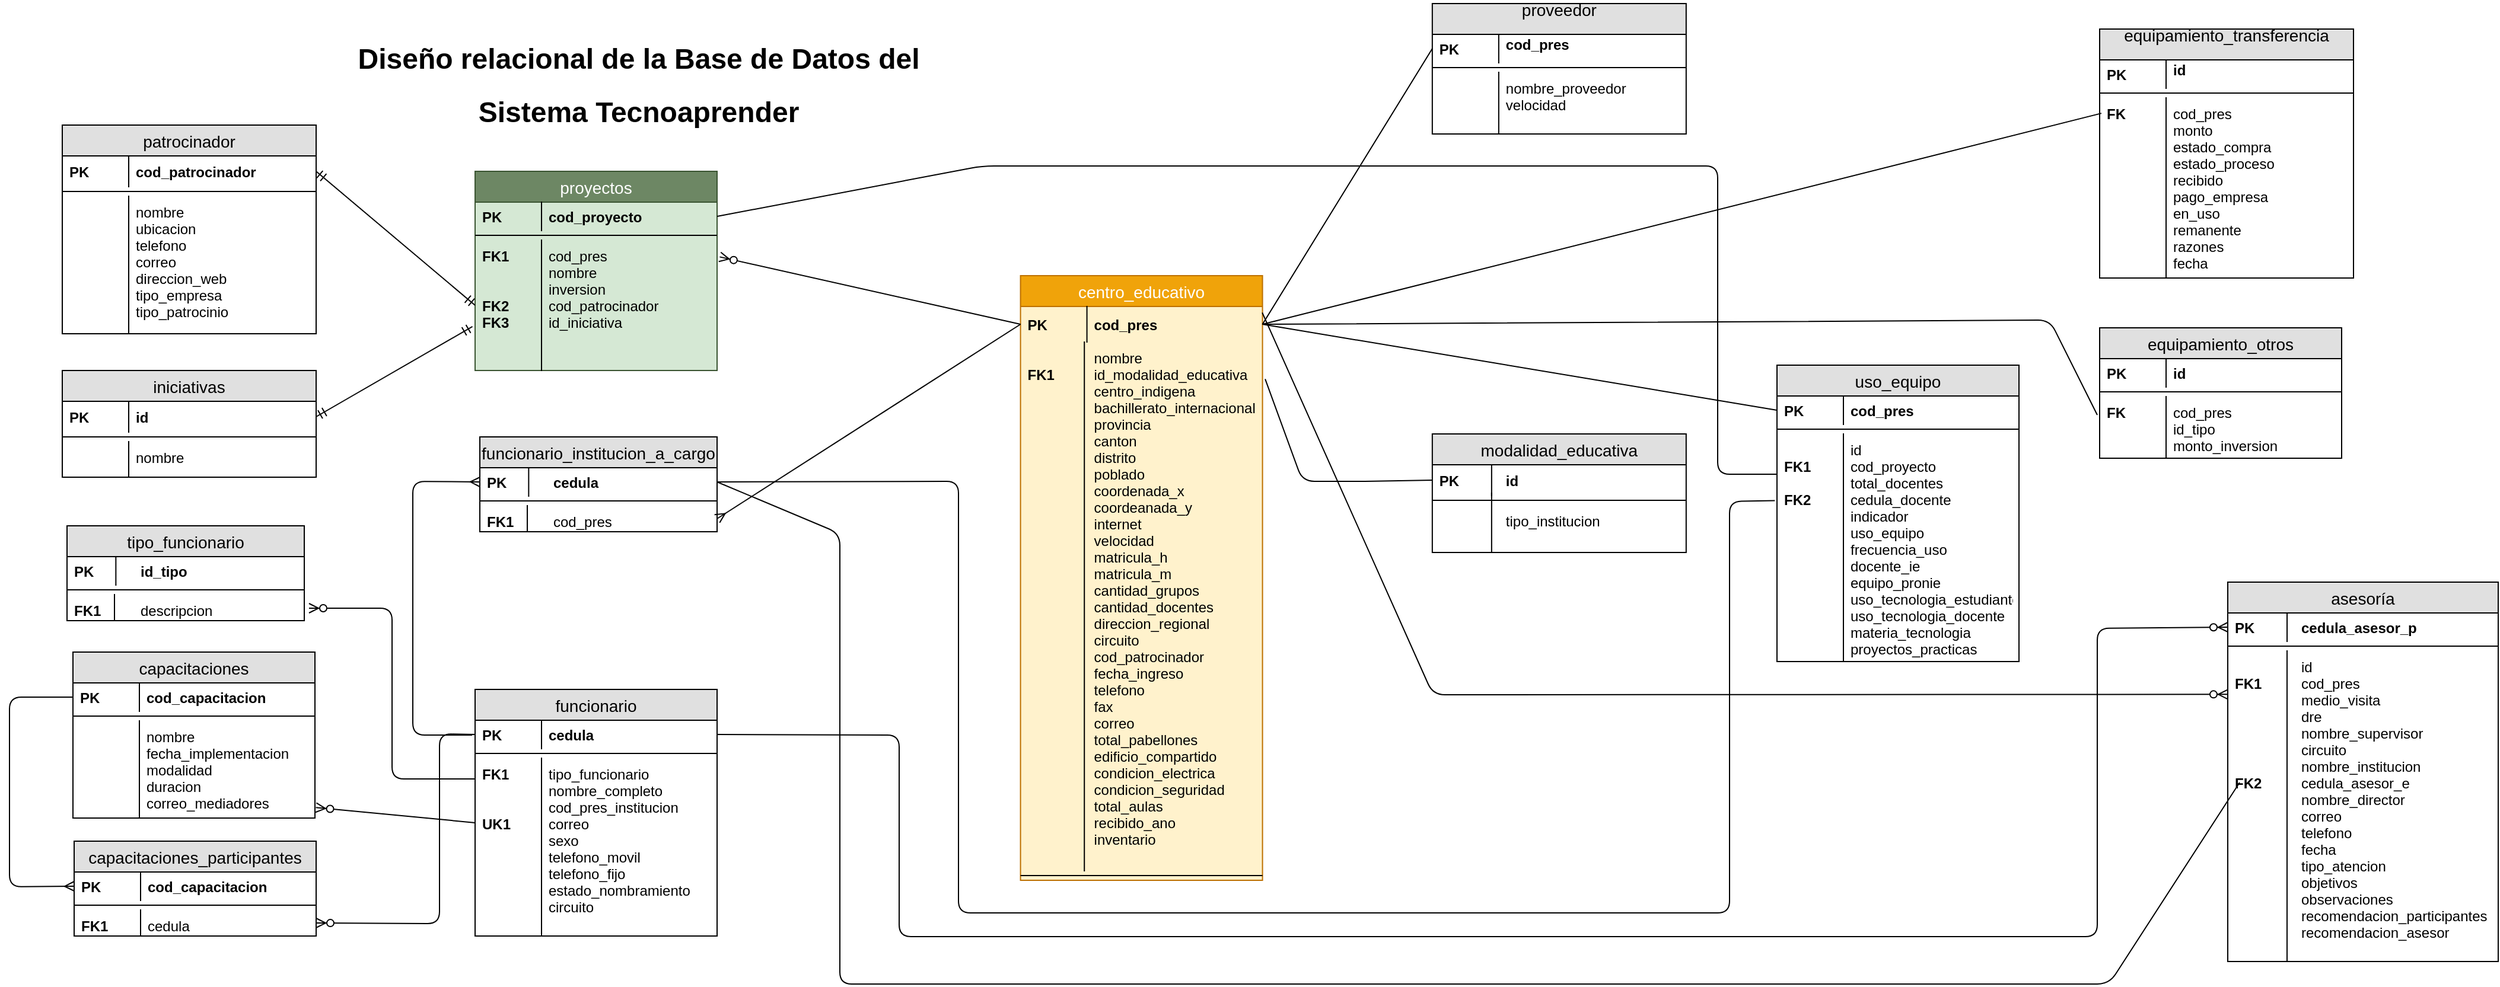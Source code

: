 <mxfile version="10.6.5" type="device"><diagram name="Diagrama relacional" id="nK_gPeMko7XYwDF1H2WZ"><mxGraphModel dx="1907" dy="1383" grid="1" gridSize="10" guides="1" tooltips="1" connect="1" arrows="1" fold="1" page="1" pageScale="1" pageWidth="1100" pageHeight="850" math="0" shadow="0"><root><mxCell id="70CsD1qUBubMNaUsmM5_-0"/><mxCell id="70CsD1qUBubMNaUsmM5_-1" parent="70CsD1qUBubMNaUsmM5_-0"/><mxCell id="70CsD1qUBubMNaUsmM5_-2" value="funcionario" style="swimlane;fontStyle=0;childLayout=stackLayout;horizontal=1;startSize=26;fillColor=#e0e0e0;horizontalStack=0;resizeParent=1;resizeParentMax=0;resizeLast=0;collapsible=1;marginBottom=0;swimlaneFillColor=#ffffff;align=center;fontSize=14;" parent="70CsD1qUBubMNaUsmM5_-1" vertex="1"><mxGeometry x="432.5" y="591.5" width="204" height="208" as="geometry"/></mxCell><mxCell id="70CsD1qUBubMNaUsmM5_-3" value="cedula" style="shape=partialRectangle;top=0;left=0;right=0;bottom=0;align=left;verticalAlign=middle;fillColor=none;spacingLeft=60;spacingRight=4;overflow=hidden;rotatable=0;points=[[0,0.5],[1,0.5]];portConstraint=eastwest;dropTarget=0;fontStyle=1;fontSize=12;" parent="70CsD1qUBubMNaUsmM5_-2" vertex="1"><mxGeometry y="26" width="204" height="24" as="geometry"/></mxCell><mxCell id="70CsD1qUBubMNaUsmM5_-4" value="PK" style="shape=partialRectangle;fontStyle=1;top=0;left=0;bottom=0;fillColor=none;align=left;verticalAlign=middle;spacingLeft=4;spacingRight=4;overflow=hidden;rotatable=0;points=[];portConstraint=eastwest;part=1;fontSize=12;" parent="70CsD1qUBubMNaUsmM5_-3" vertex="1" connectable="0"><mxGeometry width="56" height="24" as="geometry"/></mxCell><mxCell id="LbOy3gLzKjs9uN4mFmzp-3" value="" style="line;strokeWidth=1;fillColor=none;align=left;verticalAlign=middle;spacingTop=-1;spacingLeft=3;spacingRight=3;rotatable=0;labelPosition=right;points=[];portConstraint=eastwest;fontSize=12;" parent="70CsD1qUBubMNaUsmM5_-2" vertex="1"><mxGeometry y="50" width="204" height="8" as="geometry"/></mxCell><mxCell id="70CsD1qUBubMNaUsmM5_-5" value="tipo_funcionario&#10;nombre_completo&#10;cod_pres_institucion&#10;correo&#10;sexo&#10;telefono_movil&#10;telefono_fijo&#10;estado_nombramiento&#10;circuito&#10;" style="shape=partialRectangle;top=0;left=0;right=0;bottom=0;align=left;verticalAlign=top;fillColor=none;spacingLeft=60;spacingRight=4;overflow=hidden;rotatable=0;points=[[0,0.5],[1,0.5]];portConstraint=eastwest;dropTarget=0;fontSize=12;" parent="70CsD1qUBubMNaUsmM5_-2" vertex="1"><mxGeometry y="58" width="204" height="150" as="geometry"/></mxCell><mxCell id="70CsD1qUBubMNaUsmM5_-6" value="FK1&#10;&#10;&#10;UK1" style="shape=partialRectangle;top=0;left=0;bottom=0;fillColor=none;align=left;verticalAlign=top;spacingLeft=4;spacingRight=4;overflow=hidden;rotatable=0;points=[];portConstraint=eastwest;part=1;fontSize=12;fontStyle=1" parent="70CsD1qUBubMNaUsmM5_-5" vertex="1" connectable="0"><mxGeometry width="56" height="150" as="geometry"/></mxCell><mxCell id="70CsD1qUBubMNaUsmM5_-7" value="centro_educativo" style="swimlane;fontStyle=0;childLayout=stackLayout;horizontal=1;startSize=26;fillColor=#f0a30a;horizontalStack=0;resizeParent=1;resizeParentMax=0;resizeLast=0;collapsible=1;marginBottom=0;swimlaneFillColor=#FFF2CC;align=center;fontSize=14;strokeColor=#BD7000;fontColor=#ffffff;" parent="70CsD1qUBubMNaUsmM5_-1" vertex="1"><mxGeometry x="892.286" y="242.5" width="204" height="510" as="geometry"/></mxCell><mxCell id="70CsD1qUBubMNaUsmM5_-8" value="cod_pres" style="shape=partialRectangle;top=0;left=0;right=0;bottom=0;align=left;verticalAlign=middle;fillColor=none;spacingLeft=60;spacingRight=4;overflow=hidden;rotatable=0;points=[[0,0.5],[1,0.5]];portConstraint=eastwest;dropTarget=0;fontStyle=1;fontSize=12;" parent="70CsD1qUBubMNaUsmM5_-7" vertex="1"><mxGeometry y="26" width="204" height="30" as="geometry"/></mxCell><mxCell id="70CsD1qUBubMNaUsmM5_-9" value="PK" style="shape=partialRectangle;fontStyle=1;top=0;left=0;bottom=0;fillColor=none;align=left;verticalAlign=middle;spacingLeft=4;spacingRight=4;overflow=hidden;rotatable=0;points=[];portConstraint=eastwest;part=1;fontSize=12;" parent="70CsD1qUBubMNaUsmM5_-8" vertex="1" connectable="0"><mxGeometry width="56" height="30" as="geometry"/></mxCell><mxCell id="70CsD1qUBubMNaUsmM5_-10" value="nombre&#10;id_modalidad_educativa&#10;centro_indigena&#10;bachillerato_internacional&#10;provincia&#10;canton&#10;distrito&#10;poblado&#10;coordenada_x&#10;coordeanada_y&#10;internet&#10;velocidad&#10;matricula_h&#10;matricula_m&#10;cantidad_grupos&#10;cantidad_docentes&#10;direccion_regional&#10;circuito&#10;cod_patrocinador&#10;fecha_ingreso&#10;telefono&#10;fax&#10;correo&#10;total_pabellones&#10;edificio_compartido&#10;condicion_electrica&#10;condicion_seguridad&#10;total_aulas&#10;recibido_ano&#10;inventario" style="shape=partialRectangle;top=0;left=0;right=0;bottom=0;align=left;verticalAlign=top;fillColor=none;spacingLeft=60;spacingRight=4;overflow=hidden;rotatable=0;points=[[0,0.5],[1,0.5]];portConstraint=eastwest;dropTarget=0;fontSize=12;" parent="70CsD1qUBubMNaUsmM5_-7" vertex="1"><mxGeometry y="56" width="204" height="446" as="geometry"/></mxCell><mxCell id="70CsD1qUBubMNaUsmM5_-11" value="&#10;FK1&#10;" style="shape=partialRectangle;top=0;left=0;bottom=0;fillColor=none;align=left;verticalAlign=top;spacingLeft=4;spacingRight=4;overflow=hidden;rotatable=0;points=[];portConstraint=eastwest;part=1;fontSize=12;fontStyle=1" parent="70CsD1qUBubMNaUsmM5_-10" vertex="1" connectable="0"><mxGeometry width="53.825" height="446.0" as="geometry"/></mxCell><mxCell id="jRcBji1wo9NUfJZyXixR-5" value="" style="line;strokeWidth=1;fillColor=none;align=left;verticalAlign=middle;spacingTop=-1;spacingLeft=3;spacingRight=3;rotatable=0;labelPosition=right;points=[];portConstraint=eastwest;fontSize=12;" parent="70CsD1qUBubMNaUsmM5_-7" vertex="1"><mxGeometry y="502" width="204" height="8" as="geometry"/></mxCell><mxCell id="70CsD1qUBubMNaUsmM5_-35" value="&lt;h1&gt;Diseño relacional de la Base de Datos del&lt;/h1&gt;&lt;h1&gt;Sistema Tecnoaprender&lt;/h1&gt;" style="text;html=1;resizable=0;points=[];autosize=1;align=center;verticalAlign=top;spacingTop=-4;" parent="70CsD1qUBubMNaUsmM5_-1" vertex="1"><mxGeometry x="324.5" y="27" width="490" height="80" as="geometry"/></mxCell><mxCell id="70CsD1qUBubMNaUsmM5_-57" value="proyectos" style="swimlane;fontStyle=0;childLayout=stackLayout;horizontal=1;startSize=26;fillColor=#6d8764;horizontalStack=0;resizeParent=1;resizeParentMax=0;resizeLast=0;collapsible=1;marginBottom=0;swimlaneFillColor=#D5E8D4;align=center;fontSize=14;strokeColor=#3A5431;fontColor=#ffffff;" parent="70CsD1qUBubMNaUsmM5_-1" vertex="1"><mxGeometry x="432.5" y="154.5" width="204" height="168" as="geometry"/></mxCell><mxCell id="70CsD1qUBubMNaUsmM5_-58" value="cod_proyecto" style="shape=partialRectangle;top=0;left=0;right=0;bottom=0;align=left;verticalAlign=middle;fillColor=none;spacingLeft=60;spacingRight=4;overflow=hidden;rotatable=0;points=[[0,0.5],[1,0.5]];portConstraint=eastwest;dropTarget=0;fontStyle=1;fontSize=12;" parent="70CsD1qUBubMNaUsmM5_-57" vertex="1"><mxGeometry y="26" width="204" height="24" as="geometry"/></mxCell><mxCell id="70CsD1qUBubMNaUsmM5_-59" value="PK" style="shape=partialRectangle;fontStyle=1;top=0;left=0;bottom=0;fillColor=none;align=left;verticalAlign=middle;spacingLeft=4;spacingRight=4;overflow=hidden;rotatable=0;points=[];portConstraint=eastwest;part=1;fontSize=12;" parent="70CsD1qUBubMNaUsmM5_-58" vertex="1" connectable="0"><mxGeometry width="56" height="24" as="geometry"/></mxCell><mxCell id="jRcBji1wo9NUfJZyXixR-2" value="" style="line;strokeWidth=1;fillColor=none;align=left;verticalAlign=middle;spacingTop=-1;spacingLeft=3;spacingRight=3;rotatable=0;labelPosition=right;points=[];portConstraint=eastwest;fontSize=12;" parent="70CsD1qUBubMNaUsmM5_-57" vertex="1"><mxGeometry y="50" width="204" height="8" as="geometry"/></mxCell><mxCell id="70CsD1qUBubMNaUsmM5_-60" value="cod_pres&#10;nombre&#10;inversion&#10;cod_patrocinador&#10;id_iniciativa&#10;" style="shape=partialRectangle;top=0;left=0;right=0;bottom=0;align=left;verticalAlign=top;fillColor=none;spacingLeft=60;spacingRight=4;overflow=hidden;rotatable=0;points=[[0,0.5],[1,0.5]];portConstraint=eastwest;dropTarget=0;fontSize=12;" parent="70CsD1qUBubMNaUsmM5_-57" vertex="1"><mxGeometry y="58" width="204" height="110" as="geometry"/></mxCell><mxCell id="70CsD1qUBubMNaUsmM5_-61" value="FK1&#10;&#10;&#10;FK2&#10;FK3&#10;" style="shape=partialRectangle;top=0;left=0;bottom=0;fillColor=none;align=left;verticalAlign=top;spacingLeft=4;spacingRight=4;overflow=hidden;rotatable=0;points=[];portConstraint=eastwest;part=1;fontSize=12;fontStyle=1" parent="70CsD1qUBubMNaUsmM5_-60" vertex="1" connectable="0"><mxGeometry width="56" height="110" as="geometry"/></mxCell><mxCell id="jRcBji1wo9NUfJZyXixR-9" value="" style="endArrow=none;html=1;fontColor=#000000;entryX=0;entryY=0.5;entryDx=0;entryDy=0;exitX=1.011;exitY=0.129;exitDx=0;exitDy=0;exitPerimeter=0;startArrow=ERzeroToMany;startFill=1;" parent="70CsD1qUBubMNaUsmM5_-1" source="70CsD1qUBubMNaUsmM5_-60" target="70CsD1qUBubMNaUsmM5_-8" edge="1"><mxGeometry width="50" height="50" relative="1" as="geometry"><mxPoint x="88.5" y="891.5" as="sourcePoint"/><mxPoint x="138.5" y="841.5" as="targetPoint"/><Array as="points"/></mxGeometry></mxCell><mxCell id="LbOy3gLzKjs9uN4mFmzp-4" value="patrocinador" style="swimlane;fontStyle=0;childLayout=stackLayout;horizontal=1;startSize=26;fillColor=#e0e0e0;horizontalStack=0;resizeParent=1;resizeParentMax=0;resizeLast=0;collapsible=1;marginBottom=0;swimlaneFillColor=#ffffff;align=center;fontSize=14;" parent="70CsD1qUBubMNaUsmM5_-1" vertex="1"><mxGeometry x="84.5" y="115.5" width="214" height="176" as="geometry"/></mxCell><mxCell id="LbOy3gLzKjs9uN4mFmzp-5" value="cod_patrocinador" style="shape=partialRectangle;top=0;left=0;right=0;bottom=0;align=left;verticalAlign=middle;fillColor=none;spacingLeft=60;spacingRight=4;overflow=hidden;rotatable=0;points=[[0,0.5],[1,0.5]];portConstraint=eastwest;dropTarget=0;fontStyle=1;fontSize=12;" parent="LbOy3gLzKjs9uN4mFmzp-4" vertex="1"><mxGeometry y="26" width="214" height="26" as="geometry"/></mxCell><mxCell id="LbOy3gLzKjs9uN4mFmzp-6" value="PK" style="shape=partialRectangle;fontStyle=1;top=0;left=0;bottom=0;fillColor=none;align=left;verticalAlign=middle;spacingLeft=4;spacingRight=4;overflow=hidden;rotatable=0;points=[];portConstraint=eastwest;part=1;fontSize=12;" parent="LbOy3gLzKjs9uN4mFmzp-5" vertex="1" connectable="0"><mxGeometry width="56" height="26" as="geometry"/></mxCell><mxCell id="LbOy3gLzKjs9uN4mFmzp-9" value="" style="line;strokeWidth=1;fillColor=none;align=left;verticalAlign=middle;spacingTop=-1;spacingLeft=3;spacingRight=3;rotatable=0;labelPosition=right;points=[];portConstraint=eastwest;fontSize=12;" parent="LbOy3gLzKjs9uN4mFmzp-4" vertex="1"><mxGeometry y="52" width="214" height="8" as="geometry"/></mxCell><mxCell id="LbOy3gLzKjs9uN4mFmzp-7" value="nombre&#10;ubicacion&#10;telefono&#10;correo&#10;direccion_web&#10;tipo_empresa&#10;tipo_patrocinio" style="shape=partialRectangle;top=0;left=0;right=0;bottom=0;align=left;verticalAlign=top;fillColor=none;spacingLeft=60;spacingRight=4;overflow=hidden;rotatable=0;points=[[0,0.5],[1,0.5]];portConstraint=eastwest;dropTarget=0;fontSize=12;" parent="LbOy3gLzKjs9uN4mFmzp-4" vertex="1"><mxGeometry y="60" width="214" height="116" as="geometry"/></mxCell><mxCell id="LbOy3gLzKjs9uN4mFmzp-8" value="" style="shape=partialRectangle;top=0;left=0;bottom=0;fillColor=none;align=left;verticalAlign=top;spacingLeft=4;spacingRight=4;overflow=hidden;rotatable=0;points=[];portConstraint=eastwest;part=1;fontSize=12;" parent="LbOy3gLzKjs9uN4mFmzp-7" vertex="1" connectable="0"><mxGeometry width="56" height="116" as="geometry"/></mxCell><mxCell id="LbOy3gLzKjs9uN4mFmzp-11" value="" style="endArrow=ERmandOne;html=1;fontColor=#000000;entryX=1;entryY=0.5;entryDx=0;entryDy=0;startArrow=ERmandOne;startFill=0;endFill=0;exitX=0;exitY=0.5;exitDx=0;exitDy=0;" parent="70CsD1qUBubMNaUsmM5_-1" source="70CsD1qUBubMNaUsmM5_-60" target="LbOy3gLzKjs9uN4mFmzp-5" edge="1"><mxGeometry width="50" height="50" relative="1" as="geometry"><mxPoint x="452.5" y="437" as="sourcePoint"/><mxPoint x="138.5" y="1031.5" as="targetPoint"/><Array as="points"/></mxGeometry></mxCell><mxCell id="LbOy3gLzKjs9uN4mFmzp-12" value="iniciativas" style="swimlane;fontStyle=0;childLayout=stackLayout;horizontal=1;startSize=26;fillColor=#e0e0e0;horizontalStack=0;resizeParent=1;resizeParentMax=0;resizeLast=0;collapsible=1;marginBottom=0;swimlaneFillColor=#ffffff;align=center;fontSize=14;" parent="70CsD1qUBubMNaUsmM5_-1" vertex="1"><mxGeometry x="84.5" y="322.5" width="214" height="90" as="geometry"/></mxCell><mxCell id="LbOy3gLzKjs9uN4mFmzp-13" value="id" style="shape=partialRectangle;top=0;left=0;right=0;bottom=0;align=left;verticalAlign=middle;fillColor=none;spacingLeft=60;spacingRight=4;overflow=hidden;rotatable=0;points=[[0,0.5],[1,0.5]];portConstraint=eastwest;dropTarget=0;fontStyle=1;fontSize=12;" parent="LbOy3gLzKjs9uN4mFmzp-12" vertex="1"><mxGeometry y="26" width="214" height="26" as="geometry"/></mxCell><mxCell id="LbOy3gLzKjs9uN4mFmzp-14" value="PK" style="shape=partialRectangle;fontStyle=1;top=0;left=0;bottom=0;fillColor=none;align=left;verticalAlign=middle;spacingLeft=4;spacingRight=4;overflow=hidden;rotatable=0;points=[];portConstraint=eastwest;part=1;fontSize=12;" parent="LbOy3gLzKjs9uN4mFmzp-13" vertex="1" connectable="0"><mxGeometry width="56" height="26" as="geometry"/></mxCell><mxCell id="LbOy3gLzKjs9uN4mFmzp-15" value="" style="line;strokeWidth=1;fillColor=none;align=left;verticalAlign=middle;spacingTop=-1;spacingLeft=3;spacingRight=3;rotatable=0;labelPosition=right;points=[];portConstraint=eastwest;fontSize=12;" parent="LbOy3gLzKjs9uN4mFmzp-12" vertex="1"><mxGeometry y="52" width="214" height="8" as="geometry"/></mxCell><mxCell id="LbOy3gLzKjs9uN4mFmzp-16" value="nombre" style="shape=partialRectangle;top=0;left=0;right=0;bottom=0;align=left;verticalAlign=top;fillColor=none;spacingLeft=60;spacingRight=4;overflow=hidden;rotatable=0;points=[[0,0.5],[1,0.5]];portConstraint=eastwest;dropTarget=0;fontSize=12;" parent="LbOy3gLzKjs9uN4mFmzp-12" vertex="1"><mxGeometry y="60" width="214" height="30" as="geometry"/></mxCell><mxCell id="LbOy3gLzKjs9uN4mFmzp-17" value="" style="shape=partialRectangle;top=0;left=0;bottom=0;fillColor=none;align=left;verticalAlign=top;spacingLeft=4;spacingRight=4;overflow=hidden;rotatable=0;points=[];portConstraint=eastwest;part=1;fontSize=12;" parent="LbOy3gLzKjs9uN4mFmzp-16" vertex="1" connectable="0"><mxGeometry width="56" height="30.0" as="geometry"/></mxCell><mxCell id="LbOy3gLzKjs9uN4mFmzp-18" value="" style="endArrow=ERmandOne;html=1;fontColor=#000000;entryX=-0.011;entryY=0.663;entryDx=0;entryDy=0;exitX=1;exitY=0.5;exitDx=0;exitDy=0;startArrow=ERmandOne;startFill=0;endFill=0;entryPerimeter=0;" parent="70CsD1qUBubMNaUsmM5_-1" source="LbOy3gLzKjs9uN4mFmzp-13" target="70CsD1qUBubMNaUsmM5_-60" edge="1"><mxGeometry width="50" height="50" relative="1" as="geometry"><mxPoint x="298.643" y="94.357" as="sourcePoint"/><mxPoint x="308.643" y="281.5" as="targetPoint"/><Array as="points"/></mxGeometry></mxCell><mxCell id="LbOy3gLzKjs9uN4mFmzp-33" value="capacitaciones" style="swimlane;fontStyle=0;childLayout=stackLayout;horizontal=1;startSize=26;fillColor=#e0e0e0;horizontalStack=0;resizeParent=1;resizeParentMax=0;resizeLast=0;collapsible=1;marginBottom=0;swimlaneFillColor=#ffffff;align=center;fontSize=14;" parent="70CsD1qUBubMNaUsmM5_-1" vertex="1"><mxGeometry x="93.5" y="560" width="204" height="140" as="geometry"/></mxCell><mxCell id="LbOy3gLzKjs9uN4mFmzp-34" value="cod_capacitacion" style="shape=partialRectangle;top=0;left=0;right=0;bottom=0;align=left;verticalAlign=middle;fillColor=none;spacingLeft=60;spacingRight=4;overflow=hidden;rotatable=0;points=[[0,0.5],[1,0.5]];portConstraint=eastwest;dropTarget=0;fontStyle=1;fontSize=12;" parent="LbOy3gLzKjs9uN4mFmzp-33" vertex="1"><mxGeometry y="26" width="204" height="24" as="geometry"/></mxCell><mxCell id="LbOy3gLzKjs9uN4mFmzp-35" value="PK" style="shape=partialRectangle;fontStyle=1;top=0;left=0;bottom=0;fillColor=none;align=left;verticalAlign=middle;spacingLeft=4;spacingRight=4;overflow=hidden;rotatable=0;points=[];portConstraint=eastwest;part=1;fontSize=12;" parent="LbOy3gLzKjs9uN4mFmzp-34" vertex="1" connectable="0"><mxGeometry width="56" height="24" as="geometry"/></mxCell><mxCell id="LbOy3gLzKjs9uN4mFmzp-36" value="" style="line;strokeWidth=1;fillColor=none;align=left;verticalAlign=middle;spacingTop=-1;spacingLeft=3;spacingRight=3;rotatable=0;labelPosition=right;points=[];portConstraint=eastwest;fontSize=12;" parent="LbOy3gLzKjs9uN4mFmzp-33" vertex="1"><mxGeometry y="50" width="204" height="8" as="geometry"/></mxCell><mxCell id="LbOy3gLzKjs9uN4mFmzp-37" value="nombre&#10;fecha_implementacion&#10;modalidad&#10;duracion&#10;correo_mediadores" style="shape=partialRectangle;top=0;left=0;right=0;bottom=0;align=left;verticalAlign=top;fillColor=none;spacingLeft=60;spacingRight=4;overflow=hidden;rotatable=0;points=[[0,0.5],[1,0.5]];portConstraint=eastwest;dropTarget=0;fontSize=12;" parent="LbOy3gLzKjs9uN4mFmzp-33" vertex="1"><mxGeometry y="58" width="204" height="82" as="geometry"/></mxCell><mxCell id="LbOy3gLzKjs9uN4mFmzp-38" value="" style="shape=partialRectangle;top=0;left=0;bottom=0;fillColor=none;align=left;verticalAlign=top;spacingLeft=4;spacingRight=4;overflow=hidden;rotatable=0;points=[];portConstraint=eastwest;part=1;fontSize=12;fontStyle=1" parent="LbOy3gLzKjs9uN4mFmzp-37" vertex="1" connectable="0"><mxGeometry width="56" height="82" as="geometry"/></mxCell><mxCell id="KheHOwz11Q2umZHi5CLH-0" value="capacitaciones_participantes" style="swimlane;fontStyle=0;childLayout=stackLayout;horizontal=1;startSize=26;fillColor=#e0e0e0;horizontalStack=0;resizeParent=1;resizeParentMax=0;resizeLast=0;collapsible=1;marginBottom=0;swimlaneFillColor=#ffffff;align=center;fontSize=14;" parent="70CsD1qUBubMNaUsmM5_-1" vertex="1"><mxGeometry x="94.5" y="719.5" width="204" height="80" as="geometry"/></mxCell><mxCell id="KheHOwz11Q2umZHi5CLH-1" value="cod_capacitacion" style="shape=partialRectangle;top=0;left=0;right=0;bottom=0;align=left;verticalAlign=middle;fillColor=none;spacingLeft=60;spacingRight=4;overflow=hidden;rotatable=0;points=[[0,0.5],[1,0.5]];portConstraint=eastwest;dropTarget=0;fontStyle=1;fontSize=12;" parent="KheHOwz11Q2umZHi5CLH-0" vertex="1"><mxGeometry y="26" width="204" height="24" as="geometry"/></mxCell><mxCell id="KheHOwz11Q2umZHi5CLH-2" value="PK" style="shape=partialRectangle;fontStyle=1;top=0;left=0;bottom=0;fillColor=none;align=left;verticalAlign=middle;spacingLeft=4;spacingRight=4;overflow=hidden;rotatable=0;points=[];portConstraint=eastwest;part=1;fontSize=12;" parent="KheHOwz11Q2umZHi5CLH-1" vertex="1" connectable="0"><mxGeometry width="56" height="24" as="geometry"/></mxCell><mxCell id="KheHOwz11Q2umZHi5CLH-3" value="" style="line;strokeWidth=1;fillColor=none;align=left;verticalAlign=middle;spacingTop=-1;spacingLeft=3;spacingRight=3;rotatable=0;labelPosition=right;points=[];portConstraint=eastwest;fontSize=12;" parent="KheHOwz11Q2umZHi5CLH-0" vertex="1"><mxGeometry y="50" width="204" height="8" as="geometry"/></mxCell><mxCell id="KheHOwz11Q2umZHi5CLH-4" value="cedula" style="shape=partialRectangle;top=0;left=0;right=0;bottom=0;align=left;verticalAlign=top;fillColor=none;spacingLeft=60;spacingRight=4;overflow=hidden;rotatable=0;points=[[0,0.5],[1,0.5]];portConstraint=eastwest;dropTarget=0;fontSize=12;" parent="KheHOwz11Q2umZHi5CLH-0" vertex="1"><mxGeometry y="58" width="204" height="22" as="geometry"/></mxCell><mxCell id="KheHOwz11Q2umZHi5CLH-5" value="FK1" style="shape=partialRectangle;top=0;left=0;bottom=0;fillColor=none;align=left;verticalAlign=top;spacingLeft=4;spacingRight=4;overflow=hidden;rotatable=0;points=[];portConstraint=eastwest;part=1;fontSize=12;fontStyle=1" parent="KheHOwz11Q2umZHi5CLH-4" vertex="1" connectable="0"><mxGeometry width="56" height="22" as="geometry"/></mxCell><mxCell id="KheHOwz11Q2umZHi5CLH-6" value="" style="endArrow=ERmany;html=1;entryX=0;entryY=0.5;entryDx=0;entryDy=0;endFill=0;startArrow=none;startFill=0;exitX=0;exitY=0.5;exitDx=0;exitDy=0;" parent="70CsD1qUBubMNaUsmM5_-1" source="LbOy3gLzKjs9uN4mFmzp-34" target="KheHOwz11Q2umZHi5CLH-1" edge="1"><mxGeometry width="50" height="50" relative="1" as="geometry"><mxPoint x="72.5" y="587" as="sourcePoint"/><mxPoint x="132.5" y="967" as="targetPoint"/><Array as="points"><mxPoint x="40" y="598"/><mxPoint x="40" y="758"/></Array></mxGeometry></mxCell><mxCell id="KheHOwz11Q2umZHi5CLH-14" value="" style="endArrow=none;html=1;entryX=0;entryY=0.5;entryDx=0;entryDy=0;exitX=1;exitY=0.5;exitDx=0;exitDy=0;endFill=0;startArrow=ERzeroToMany;startFill=1;" parent="70CsD1qUBubMNaUsmM5_-1" source="KheHOwz11Q2umZHi5CLH-4" target="70CsD1qUBubMNaUsmM5_-3" edge="1"><mxGeometry width="50" height="50" relative="1" as="geometry"><mxPoint x="52.5" y="1067" as="sourcePoint"/><mxPoint x="102.5" y="1017" as="targetPoint"/><Array as="points"><mxPoint x="402.5" y="789"/><mxPoint x="402.5" y="629"/></Array></mxGeometry></mxCell><mxCell id="KheHOwz11Q2umZHi5CLH-26" value="" style="endArrow=ERzeroToMany;html=1;entryX=1.004;entryY=0.892;entryDx=0;entryDy=0;entryPerimeter=0;exitX=0.001;exitY=0.363;exitDx=0;exitDy=0;exitPerimeter=0;endFill=1;" parent="70CsD1qUBubMNaUsmM5_-1" source="70CsD1qUBubMNaUsmM5_-5" target="LbOy3gLzKjs9uN4mFmzp-37" edge="1"><mxGeometry width="50" height="50" relative="1" as="geometry"><mxPoint x="-7.5" y="867" as="sourcePoint"/><mxPoint x="42.5" y="817" as="targetPoint"/></mxGeometry></mxCell><mxCell id="2m4CyWdhGGiBbOlGdRJ--6" value="" style="endArrow=none;html=1;exitX=0;exitY=0.5;exitDx=0;exitDy=0;endFill=0;startArrow=ERmany;startFill=0;" parent="70CsD1qUBubMNaUsmM5_-1" source="2m4CyWdhGGiBbOlGdRJ--1" edge="1"><mxGeometry width="50" height="50" relative="1" as="geometry"><mxPoint x="720.912" y="272.412" as="sourcePoint"/><mxPoint x="430" y="630" as="targetPoint"/><Array as="points"><mxPoint x="380" y="416"/><mxPoint x="380" y="630"/></Array></mxGeometry></mxCell><mxCell id="2m4CyWdhGGiBbOlGdRJ--0" value="funcionario_institucion_a_cargo" style="swimlane;fontStyle=0;childLayout=stackLayout;horizontal=1;startSize=26;fillColor=#e0e0e0;horizontalStack=0;resizeParent=1;resizeParentMax=0;resizeLast=0;collapsible=1;marginBottom=0;swimlaneFillColor=#ffffff;align=center;fontSize=14;" parent="70CsD1qUBubMNaUsmM5_-1" vertex="1"><mxGeometry x="436.5" y="378.5" width="200" height="80" as="geometry"/></mxCell><mxCell id="2m4CyWdhGGiBbOlGdRJ--1" value="cedula" style="shape=partialRectangle;top=0;left=0;right=0;bottom=0;align=left;verticalAlign=middle;fillColor=none;spacingLeft=60;spacingRight=4;overflow=hidden;rotatable=0;points=[[0,0.5],[1,0.5]];portConstraint=eastwest;dropTarget=0;fontStyle=1;fontSize=12;" parent="2m4CyWdhGGiBbOlGdRJ--0" vertex="1"><mxGeometry y="26" width="200" height="24" as="geometry"/></mxCell><mxCell id="2m4CyWdhGGiBbOlGdRJ--2" value="PK" style="shape=partialRectangle;fontStyle=1;top=0;left=0;bottom=0;fillColor=none;align=left;verticalAlign=middle;spacingLeft=4;spacingRight=4;overflow=hidden;rotatable=0;points=[];portConstraint=eastwest;part=1;fontSize=12;" parent="2m4CyWdhGGiBbOlGdRJ--1" vertex="1" connectable="0"><mxGeometry width="41.176" height="24" as="geometry"/></mxCell><mxCell id="2m4CyWdhGGiBbOlGdRJ--3" value="" style="line;strokeWidth=1;fillColor=none;align=left;verticalAlign=middle;spacingTop=-1;spacingLeft=3;spacingRight=3;rotatable=0;labelPosition=right;points=[];portConstraint=eastwest;fontSize=12;" parent="2m4CyWdhGGiBbOlGdRJ--0" vertex="1"><mxGeometry y="50" width="200" height="8" as="geometry"/></mxCell><mxCell id="2m4CyWdhGGiBbOlGdRJ--4" value="cod_pres&#10;" style="shape=partialRectangle;top=0;left=0;right=0;bottom=0;align=left;verticalAlign=top;fillColor=none;spacingLeft=60;spacingRight=4;overflow=hidden;rotatable=0;points=[[0,0.5],[1,0.5]];portConstraint=eastwest;dropTarget=0;fontSize=12;" parent="2m4CyWdhGGiBbOlGdRJ--0" vertex="1"><mxGeometry y="58" width="200" height="22" as="geometry"/></mxCell><mxCell id="2m4CyWdhGGiBbOlGdRJ--5" value="FK1" style="shape=partialRectangle;top=0;left=0;bottom=0;fillColor=none;align=left;verticalAlign=top;spacingLeft=4;spacingRight=4;overflow=hidden;rotatable=0;points=[];portConstraint=eastwest;part=1;fontSize=12;fontStyle=1" parent="2m4CyWdhGGiBbOlGdRJ--4" vertex="1" connectable="0"><mxGeometry width="40" height="22" as="geometry"/></mxCell><mxCell id="2m4CyWdhGGiBbOlGdRJ--8" value="" style="endArrow=none;html=1;exitX=1;exitY=0.5;exitDx=0;exitDy=0;entryX=0;entryY=0.5;entryDx=0;entryDy=0;startArrow=ERmany;startFill=0;" parent="70CsD1qUBubMNaUsmM5_-1" source="2m4CyWdhGGiBbOlGdRJ--4" target="70CsD1qUBubMNaUsmM5_-8" edge="1"><mxGeometry width="50" height="50" relative="1" as="geometry"><mxPoint x="22.5" y="867" as="sourcePoint"/><mxPoint x="872.5" y="297" as="targetPoint"/><Array as="points"/></mxGeometry></mxCell><mxCell id="FhAlbXYEajgLbdDT8Ggg-0" value="asesoría" style="swimlane;fontStyle=0;childLayout=stackLayout;horizontal=1;startSize=26;fillColor=#e0e0e0;horizontalStack=0;resizeParent=1;resizeParentMax=0;resizeLast=0;collapsible=1;marginBottom=0;swimlaneFillColor=#ffffff;align=center;fontSize=14;" parent="70CsD1qUBubMNaUsmM5_-1" vertex="1"><mxGeometry x="1910" y="501" width="228" height="320" as="geometry"/></mxCell><mxCell id="FhAlbXYEajgLbdDT8Ggg-1" value="cedula_asesor_p" style="shape=partialRectangle;top=0;left=0;right=0;bottom=0;align=left;verticalAlign=middle;fillColor=none;spacingLeft=60;spacingRight=4;overflow=hidden;rotatable=0;points=[[0,0.5],[1,0.5]];portConstraint=eastwest;dropTarget=0;fontStyle=1;fontSize=12;" parent="FhAlbXYEajgLbdDT8Ggg-0" vertex="1"><mxGeometry y="26" width="228" height="24" as="geometry"/></mxCell><mxCell id="FhAlbXYEajgLbdDT8Ggg-2" value="PK" style="shape=partialRectangle;fontStyle=1;top=0;left=0;bottom=0;fillColor=none;align=left;verticalAlign=middle;spacingLeft=4;spacingRight=4;overflow=hidden;rotatable=0;points=[];portConstraint=eastwest;part=1;fontSize=12;" parent="FhAlbXYEajgLbdDT8Ggg-1" vertex="1" connectable="0"><mxGeometry width="50" height="24" as="geometry"/></mxCell><mxCell id="FhAlbXYEajgLbdDT8Ggg-3" value="" style="line;strokeWidth=1;fillColor=none;align=left;verticalAlign=middle;spacingTop=-1;spacingLeft=3;spacingRight=3;rotatable=0;labelPosition=right;points=[];portConstraint=eastwest;fontSize=12;" parent="FhAlbXYEajgLbdDT8Ggg-0" vertex="1"><mxGeometry y="50" width="228" height="8" as="geometry"/></mxCell><mxCell id="FhAlbXYEajgLbdDT8Ggg-4" value="id&#10;cod_pres&#10;medio_visita&#10;dre&#10;nombre_supervisor&#10;circuito&#10;nombre_institucion&#10;cedula_asesor_e&#10;nombre_director&#10;correo&#10;telefono&#10;fecha&#10;tipo_atencion&#10;objetivos&#10;observaciones&#10;recomendacion_participantes&#10;recomendacion_asesor" style="shape=partialRectangle;top=0;left=0;right=0;bottom=0;align=left;verticalAlign=top;fillColor=none;spacingLeft=60;spacingRight=4;overflow=hidden;rotatable=0;points=[[0,0.5],[1,0.5]];portConstraint=eastwest;dropTarget=0;fontSize=12;" parent="FhAlbXYEajgLbdDT8Ggg-0" vertex="1"><mxGeometry y="58" width="228" height="262" as="geometry"/></mxCell><mxCell id="FhAlbXYEajgLbdDT8Ggg-5" value="&#10;FK1&#10;&#10;&#10;&#10;&#10;&#10;FK2" style="shape=partialRectangle;top=0;left=0;bottom=0;fillColor=none;align=left;verticalAlign=top;spacingLeft=4;spacingRight=4;overflow=hidden;rotatable=0;points=[];portConstraint=eastwest;part=1;fontSize=12;fontStyle=1" parent="FhAlbXYEajgLbdDT8Ggg-4" vertex="1" connectable="0"><mxGeometry width="49.98" height="262" as="geometry"/></mxCell><mxCell id="N8f7pUC1HEL3RwTPdJHp-0" value="equipamiento_otros" style="swimlane;fontStyle=0;childLayout=stackLayout;horizontal=1;startSize=26;fillColor=#e0e0e0;horizontalStack=0;resizeParent=1;resizeParentMax=0;resizeLast=0;collapsible=1;marginBottom=0;swimlaneFillColor=#ffffff;align=center;fontSize=14;" parent="70CsD1qUBubMNaUsmM5_-1" vertex="1"><mxGeometry x="1802" y="286.5" width="204" height="110" as="geometry"/></mxCell><mxCell id="N8f7pUC1HEL3RwTPdJHp-1" value="id" style="shape=partialRectangle;top=0;left=0;right=0;bottom=0;align=left;verticalAlign=middle;fillColor=none;spacingLeft=60;spacingRight=4;overflow=hidden;rotatable=0;points=[[0,0.5],[1,0.5]];portConstraint=eastwest;dropTarget=0;fontStyle=1;fontSize=12;" parent="N8f7pUC1HEL3RwTPdJHp-0" vertex="1"><mxGeometry y="26" width="204" height="24" as="geometry"/></mxCell><mxCell id="N8f7pUC1HEL3RwTPdJHp-2" value="PK" style="shape=partialRectangle;fontStyle=1;top=0;left=0;bottom=0;fillColor=none;align=left;verticalAlign=middle;spacingLeft=4;spacingRight=4;overflow=hidden;rotatable=0;points=[];portConstraint=eastwest;part=1;fontSize=12;" parent="N8f7pUC1HEL3RwTPdJHp-1" vertex="1" connectable="0"><mxGeometry width="56" height="24" as="geometry"/></mxCell><mxCell id="N8f7pUC1HEL3RwTPdJHp-3" value="" style="line;strokeWidth=1;fillColor=none;align=left;verticalAlign=middle;spacingTop=-1;spacingLeft=3;spacingRight=3;rotatable=0;labelPosition=right;points=[];portConstraint=eastwest;fontSize=12;" parent="N8f7pUC1HEL3RwTPdJHp-0" vertex="1"><mxGeometry y="50" width="204" height="8" as="geometry"/></mxCell><mxCell id="N8f7pUC1HEL3RwTPdJHp-4" value="cod_pres&#10;id_tipo&#10;monto_inversion" style="shape=partialRectangle;top=0;left=0;right=0;bottom=0;align=left;verticalAlign=top;fillColor=none;spacingLeft=60;spacingRight=4;overflow=hidden;rotatable=0;points=[[0,0.5],[1,0.5]];portConstraint=eastwest;dropTarget=0;fontSize=12;" parent="N8f7pUC1HEL3RwTPdJHp-0" vertex="1"><mxGeometry y="58" width="204" height="52" as="geometry"/></mxCell><mxCell id="N8f7pUC1HEL3RwTPdJHp-5" value="FK" style="shape=partialRectangle;top=0;left=0;bottom=0;fillColor=none;align=left;verticalAlign=top;spacingLeft=4;spacingRight=4;overflow=hidden;rotatable=0;points=[];portConstraint=eastwest;part=1;fontSize=12;fontStyle=1" parent="N8f7pUC1HEL3RwTPdJHp-4" vertex="1" connectable="0"><mxGeometry width="56" height="52" as="geometry"/></mxCell><mxCell id="N8f7pUC1HEL3RwTPdJHp-7" value="modalidad_educativa" style="swimlane;fontStyle=0;childLayout=stackLayout;horizontal=1;startSize=26;fillColor=#e0e0e0;horizontalStack=0;resizeParent=1;resizeParentMax=0;resizeLast=0;collapsible=1;marginBottom=0;swimlaneFillColor=#ffffff;align=center;fontSize=14;" parent="70CsD1qUBubMNaUsmM5_-1" vertex="1"><mxGeometry x="1239.428" y="376" width="214" height="100" as="geometry"/></mxCell><mxCell id="N8f7pUC1HEL3RwTPdJHp-8" value="id" style="shape=partialRectangle;top=0;left=0;right=0;bottom=0;align=left;verticalAlign=middle;fillColor=none;spacingLeft=60;spacingRight=4;overflow=hidden;rotatable=0;points=[[0,0.5],[1,0.5]];portConstraint=eastwest;dropTarget=0;fontStyle=1;fontSize=12;" parent="N8f7pUC1HEL3RwTPdJHp-7" vertex="1"><mxGeometry y="26" width="214" height="26" as="geometry"/></mxCell><mxCell id="N8f7pUC1HEL3RwTPdJHp-9" value="PK" style="shape=partialRectangle;fontStyle=1;top=0;left=0;bottom=0;fillColor=none;align=left;verticalAlign=middle;spacingLeft=4;spacingRight=4;overflow=hidden;rotatable=0;points=[];portConstraint=eastwest;part=1;fontSize=12;" parent="N8f7pUC1HEL3RwTPdJHp-8" vertex="1" connectable="0"><mxGeometry width="50" height="26" as="geometry"/></mxCell><mxCell id="N8f7pUC1HEL3RwTPdJHp-10" value="" style="line;strokeWidth=1;fillColor=none;align=left;verticalAlign=middle;spacingTop=-1;spacingLeft=3;spacingRight=3;rotatable=0;labelPosition=right;points=[];portConstraint=eastwest;fontSize=12;" parent="N8f7pUC1HEL3RwTPdJHp-7" vertex="1"><mxGeometry y="52" width="214" height="8" as="geometry"/></mxCell><mxCell id="N8f7pUC1HEL3RwTPdJHp-11" value="tipo_institucion" style="shape=partialRectangle;top=0;left=0;right=0;bottom=0;align=left;verticalAlign=top;fillColor=none;spacingLeft=60;spacingRight=4;overflow=hidden;rotatable=0;points=[[0,0.5],[1,0.5]];portConstraint=eastwest;dropTarget=0;fontSize=12;" parent="N8f7pUC1HEL3RwTPdJHp-7" vertex="1"><mxGeometry y="60" width="214" height="40" as="geometry"/></mxCell><mxCell id="N8f7pUC1HEL3RwTPdJHp-12" value="" style="shape=partialRectangle;top=0;left=0;bottom=0;fillColor=none;align=left;verticalAlign=top;spacingLeft=4;spacingRight=4;overflow=hidden;rotatable=0;points=[];portConstraint=eastwest;part=1;fontSize=12;" parent="N8f7pUC1HEL3RwTPdJHp-11" vertex="1" connectable="0"><mxGeometry y="-10" width="50" height="50" as="geometry"/></mxCell><mxCell id="ZrbowAS1S4867nITLnRk-0" value="proveedor&#10;" style="swimlane;fontStyle=0;childLayout=stackLayout;horizontal=1;startSize=26;fillColor=#e0e0e0;horizontalStack=0;resizeParent=1;resizeParentMax=0;resizeLast=0;collapsible=1;marginBottom=0;swimlaneFillColor=#ffffff;align=center;fontSize=14;" parent="70CsD1qUBubMNaUsmM5_-1" vertex="1"><mxGeometry x="1239.428" y="13" width="214" height="110" as="geometry"/></mxCell><mxCell id="ZrbowAS1S4867nITLnRk-1" value="cod_pres&#10;" style="shape=partialRectangle;top=0;left=0;right=0;bottom=0;align=left;verticalAlign=middle;fillColor=none;spacingLeft=60;spacingRight=4;overflow=hidden;rotatable=0;points=[[0,0.5],[1,0.5]];portConstraint=eastwest;dropTarget=0;fontStyle=1;fontSize=12;" parent="ZrbowAS1S4867nITLnRk-0" vertex="1"><mxGeometry y="26" width="214" height="24" as="geometry"/></mxCell><mxCell id="ZrbowAS1S4867nITLnRk-2" value="PK" style="shape=partialRectangle;fontStyle=1;top=0;left=0;bottom=0;fillColor=none;align=left;verticalAlign=middle;spacingLeft=4;spacingRight=4;overflow=hidden;rotatable=0;points=[];portConstraint=eastwest;part=1;fontSize=12;" parent="ZrbowAS1S4867nITLnRk-1" vertex="1" connectable="0"><mxGeometry width="56" height="24" as="geometry"/></mxCell><mxCell id="ZrbowAS1S4867nITLnRk-3" value="" style="line;strokeWidth=1;fillColor=none;align=left;verticalAlign=middle;spacingTop=-1;spacingLeft=3;spacingRight=3;rotatable=0;labelPosition=right;points=[];portConstraint=eastwest;fontSize=12;" parent="ZrbowAS1S4867nITLnRk-0" vertex="1"><mxGeometry y="50" width="214" height="8" as="geometry"/></mxCell><mxCell id="ZrbowAS1S4867nITLnRk-4" value="nombre_proveedor&#10;velocidad&#10;" style="shape=partialRectangle;top=0;left=0;right=0;bottom=0;align=left;verticalAlign=top;fillColor=none;spacingLeft=60;spacingRight=4;overflow=hidden;rotatable=0;points=[[0,0.5],[1,0.5]];portConstraint=eastwest;dropTarget=0;fontSize=12;" parent="ZrbowAS1S4867nITLnRk-0" vertex="1"><mxGeometry y="58" width="214" height="52" as="geometry"/></mxCell><mxCell id="ZrbowAS1S4867nITLnRk-5" value="" style="shape=partialRectangle;top=0;left=0;bottom=0;fillColor=none;align=left;verticalAlign=top;spacingLeft=4;spacingRight=4;overflow=hidden;rotatable=0;points=[];portConstraint=eastwest;part=1;fontSize=12;fontStyle=1" parent="ZrbowAS1S4867nITLnRk-4" vertex="1" connectable="0"><mxGeometry width="56" height="52" as="geometry"/></mxCell><mxCell id="ZrbowAS1S4867nITLnRk-7" value="tipo_funcionario" style="swimlane;fontStyle=0;childLayout=stackLayout;horizontal=1;startSize=26;fillColor=#e0e0e0;horizontalStack=0;resizeParent=1;resizeParentMax=0;resizeLast=0;collapsible=1;marginBottom=0;swimlaneFillColor=#ffffff;align=center;fontSize=14;" parent="70CsD1qUBubMNaUsmM5_-1" vertex="1"><mxGeometry x="88.5" y="453.5" width="200" height="80" as="geometry"/></mxCell><mxCell id="ZrbowAS1S4867nITLnRk-8" value="id_tipo" style="shape=partialRectangle;top=0;left=0;right=0;bottom=0;align=left;verticalAlign=middle;fillColor=none;spacingLeft=60;spacingRight=4;overflow=hidden;rotatable=0;points=[[0,0.5],[1,0.5]];portConstraint=eastwest;dropTarget=0;fontStyle=1;fontSize=12;" parent="ZrbowAS1S4867nITLnRk-7" vertex="1"><mxGeometry y="26" width="200" height="24" as="geometry"/></mxCell><mxCell id="ZrbowAS1S4867nITLnRk-9" value="PK" style="shape=partialRectangle;fontStyle=1;top=0;left=0;bottom=0;fillColor=none;align=left;verticalAlign=middle;spacingLeft=4;spacingRight=4;overflow=hidden;rotatable=0;points=[];portConstraint=eastwest;part=1;fontSize=12;" parent="ZrbowAS1S4867nITLnRk-8" vertex="1" connectable="0"><mxGeometry width="41.176" height="24" as="geometry"/></mxCell><mxCell id="ZrbowAS1S4867nITLnRk-10" value="" style="line;strokeWidth=1;fillColor=none;align=left;verticalAlign=middle;spacingTop=-1;spacingLeft=3;spacingRight=3;rotatable=0;labelPosition=right;points=[];portConstraint=eastwest;fontSize=12;" parent="ZrbowAS1S4867nITLnRk-7" vertex="1"><mxGeometry y="50" width="200" height="8" as="geometry"/></mxCell><mxCell id="ZrbowAS1S4867nITLnRk-11" value="descripcion&#10;" style="shape=partialRectangle;top=0;left=0;right=0;bottom=0;align=left;verticalAlign=top;fillColor=none;spacingLeft=60;spacingRight=4;overflow=hidden;rotatable=0;points=[[0,0.5],[1,0.5]];portConstraint=eastwest;dropTarget=0;fontSize=12;" parent="ZrbowAS1S4867nITLnRk-7" vertex="1"><mxGeometry y="58" width="200" height="22" as="geometry"/></mxCell><mxCell id="ZrbowAS1S4867nITLnRk-12" value="FK1" style="shape=partialRectangle;top=0;left=0;bottom=0;fillColor=none;align=left;verticalAlign=top;spacingLeft=4;spacingRight=4;overflow=hidden;rotatable=0;points=[];portConstraint=eastwest;part=1;fontSize=12;fontStyle=1" parent="ZrbowAS1S4867nITLnRk-11" vertex="1" connectable="0"><mxGeometry width="40" height="22" as="geometry"/></mxCell><mxCell id="ZrbowAS1S4867nITLnRk-25" value="uso_equipo" style="swimlane;fontStyle=0;childLayout=stackLayout;horizontal=1;startSize=26;fillColor=#e0e0e0;horizontalStack=0;resizeParent=1;resizeParentMax=0;resizeLast=0;collapsible=1;marginBottom=0;swimlaneFillColor=#ffffff;align=center;fontSize=14;" parent="70CsD1qUBubMNaUsmM5_-1" vertex="1"><mxGeometry x="1530" y="318" width="204" height="250" as="geometry"/></mxCell><mxCell id="ZrbowAS1S4867nITLnRk-26" value="cod_pres" style="shape=partialRectangle;top=0;left=0;right=0;bottom=0;align=left;verticalAlign=middle;fillColor=none;spacingLeft=60;spacingRight=4;overflow=hidden;rotatable=0;points=[[0,0.5],[1,0.5]];portConstraint=eastwest;dropTarget=0;fontStyle=1;fontSize=12;" parent="ZrbowAS1S4867nITLnRk-25" vertex="1"><mxGeometry y="26" width="204" height="24" as="geometry"/></mxCell><mxCell id="ZrbowAS1S4867nITLnRk-27" value="PK" style="shape=partialRectangle;fontStyle=1;top=0;left=0;bottom=0;fillColor=none;align=left;verticalAlign=middle;spacingLeft=4;spacingRight=4;overflow=hidden;rotatable=0;points=[];portConstraint=eastwest;part=1;fontSize=12;" parent="ZrbowAS1S4867nITLnRk-26" vertex="1" connectable="0"><mxGeometry width="56" height="24" as="geometry"/></mxCell><mxCell id="ZrbowAS1S4867nITLnRk-28" value="" style="line;strokeWidth=1;fillColor=none;align=left;verticalAlign=middle;spacingTop=-1;spacingLeft=3;spacingRight=3;rotatable=0;labelPosition=right;points=[];portConstraint=eastwest;fontSize=12;" parent="ZrbowAS1S4867nITLnRk-25" vertex="1"><mxGeometry y="50" width="204" height="8" as="geometry"/></mxCell><mxCell id="ZrbowAS1S4867nITLnRk-29" value="id&#10;cod_proyecto&#10;total_docentes&#10;cedula_docente&#10;indicador&#10;uso_equipo&#10;frecuencia_uso&#10;docente_ie&#10;equipo_pronie&#10;uso_tecnologia_estudiante&#10;uso_tecnologia_docente&#10;materia_tecnologia&#10;proyectos_practicas" style="shape=partialRectangle;top=0;left=0;right=0;bottom=0;align=left;verticalAlign=top;fillColor=none;spacingLeft=60;spacingRight=4;overflow=hidden;rotatable=0;points=[[0,0.5],[1,0.5]];portConstraint=eastwest;dropTarget=0;fontSize=12;" parent="ZrbowAS1S4867nITLnRk-25" vertex="1"><mxGeometry y="58" width="204" height="192" as="geometry"/></mxCell><mxCell id="ZrbowAS1S4867nITLnRk-30" value="&#10;FK1&#10;&#10;FK2&#10;" style="shape=partialRectangle;top=0;left=0;bottom=0;fillColor=none;align=left;verticalAlign=top;spacingLeft=4;spacingRight=4;overflow=hidden;rotatable=0;points=[];portConstraint=eastwest;part=1;fontSize=12;fontStyle=1" parent="ZrbowAS1S4867nITLnRk-29" vertex="1" connectable="0"><mxGeometry width="56" height="192" as="geometry"/></mxCell><mxCell id="ZrbowAS1S4867nITLnRk-31" value="" style="endArrow=ERzeroToMany;html=1;startArrow=none;startFill=0;endFill=1;" parent="70CsD1qUBubMNaUsmM5_-1" edge="1"><mxGeometry width="50" height="50" relative="1" as="geometry"><mxPoint x="432.5" y="667" as="sourcePoint"/><mxPoint x="292.5" y="523" as="targetPoint"/><Array as="points"><mxPoint x="362.5" y="667"/><mxPoint x="362.5" y="523"/></Array></mxGeometry></mxCell><mxCell id="ZrbowAS1S4867nITLnRk-32" value="" style="endArrow=ERzeroToMany;html=1;entryX=0;entryY=0.5;entryDx=0;entryDy=0;exitX=1;exitY=0.5;exitDx=0;exitDy=0;endFill=1;" parent="70CsD1qUBubMNaUsmM5_-1" source="70CsD1qUBubMNaUsmM5_-3" target="FhAlbXYEajgLbdDT8Ggg-1" edge="1"><mxGeometry width="50" height="50" relative="1" as="geometry"><mxPoint x="430" y="880" as="sourcePoint"/><mxPoint x="480" y="830" as="targetPoint"/><Array as="points"><mxPoint x="790" y="630"/><mxPoint x="790" y="800"/><mxPoint x="1800" y="800"/><mxPoint x="1800" y="540"/></Array></mxGeometry></mxCell><mxCell id="ZrbowAS1S4867nITLnRk-35" value="" style="endArrow=ERzeroToMany;html=1;entryX=0;entryY=0.14;entryDx=0;entryDy=0;entryPerimeter=0;exitX=0.999;exitY=0.174;exitDx=0;exitDy=0;endFill=1;exitPerimeter=0;" parent="70CsD1qUBubMNaUsmM5_-1" source="70CsD1qUBubMNaUsmM5_-8" target="FhAlbXYEajgLbdDT8Ggg-4" edge="1"><mxGeometry width="50" height="50" relative="1" as="geometry"><mxPoint x="860" y="880" as="sourcePoint"/><mxPoint x="910" y="830" as="targetPoint"/><Array as="points"><mxPoint x="1240" y="596"/></Array></mxGeometry></mxCell><mxCell id="ZrbowAS1S4867nITLnRk-38" value="" style="endArrow=none;html=1;entryX=0;entryY=0.5;entryDx=0;entryDy=0;exitX=1;exitY=0.5;exitDx=0;exitDy=0;" parent="70CsD1qUBubMNaUsmM5_-1" source="70CsD1qUBubMNaUsmM5_-8" target="ZrbowAS1S4867nITLnRk-26" edge="1"><mxGeometry width="50" height="50" relative="1" as="geometry"><mxPoint x="980" y="890" as="sourcePoint"/><mxPoint x="1030" y="840" as="targetPoint"/><Array as="points"/></mxGeometry></mxCell><mxCell id="ZrbowAS1S4867nITLnRk-39" value="" style="endArrow=none;html=1;entryX=-0.009;entryY=0.293;entryDx=0;entryDy=0;entryPerimeter=0;exitX=1;exitY=0.5;exitDx=0;exitDy=0;" parent="70CsD1qUBubMNaUsmM5_-1" source="2m4CyWdhGGiBbOlGdRJ--1" target="ZrbowAS1S4867nITLnRk-29" edge="1"><mxGeometry width="50" height="50" relative="1" as="geometry"><mxPoint x="980" y="890" as="sourcePoint"/><mxPoint x="1030" y="840" as="targetPoint"/><Array as="points"><mxPoint x="840" y="416"/><mxPoint x="840" y="780"/><mxPoint x="1490" y="780"/><mxPoint x="1490" y="433"/></Array></mxGeometry></mxCell><mxCell id="ZrbowAS1S4867nITLnRk-40" value="" style="endArrow=none;html=1;entryX=1;entryY=0.5;entryDx=0;entryDy=0;" parent="70CsD1qUBubMNaUsmM5_-1" target="70CsD1qUBubMNaUsmM5_-58" edge="1"><mxGeometry width="50" height="50" relative="1" as="geometry"><mxPoint x="1530" y="410" as="sourcePoint"/><mxPoint x="570" y="840" as="targetPoint"/><Array as="points"><mxPoint x="1480" y="410"/><mxPoint x="1480" y="150"/><mxPoint x="1120" y="150"/><mxPoint x="860" y="150"/></Array></mxGeometry></mxCell><mxCell id="ZrbowAS1S4867nITLnRk-41" value="" style="endArrow=none;html=1;entryX=0;entryY=0.5;entryDx=0;entryDy=0;exitX=1.011;exitY=0.07;exitDx=0;exitDy=0;exitPerimeter=0;" parent="70CsD1qUBubMNaUsmM5_-1" source="70CsD1qUBubMNaUsmM5_-10" target="N8f7pUC1HEL3RwTPdJHp-8" edge="1"><mxGeometry width="50" height="50" relative="1" as="geometry"><mxPoint x="970" y="890" as="sourcePoint"/><mxPoint x="1020" y="840" as="targetPoint"/><Array as="points"><mxPoint x="1130" y="416"/><mxPoint x="1180" y="416"/></Array></mxGeometry></mxCell><mxCell id="ZrbowAS1S4867nITLnRk-42" value="" style="endArrow=none;html=1;exitX=1;exitY=0.5;exitDx=0;exitDy=0;" parent="70CsD1qUBubMNaUsmM5_-1" source="70CsD1qUBubMNaUsmM5_-8" edge="1"><mxGeometry width="50" height="50" relative="1" as="geometry"><mxPoint x="970" y="890" as="sourcePoint"/><mxPoint x="1800" y="360" as="targetPoint"/><Array as="points"><mxPoint x="1760" y="280"/></Array></mxGeometry></mxCell><mxCell id="ZrbowAS1S4867nITLnRk-43" value="" style="endArrow=none;html=1;exitX=1;exitY=0.5;exitDx=0;exitDy=0;entryX=0;entryY=0.5;entryDx=0;entryDy=0;" parent="70CsD1qUBubMNaUsmM5_-1" source="70CsD1qUBubMNaUsmM5_-8" target="ZrbowAS1S4867nITLnRk-1" edge="1"><mxGeometry width="50" height="50" relative="1" as="geometry"><mxPoint x="1160" y="220" as="sourcePoint"/><mxPoint x="1250" y="51" as="targetPoint"/></mxGeometry></mxCell><mxCell id="ZrbowAS1S4867nITLnRk-44" value="equipamiento_transferencia&#10;" style="swimlane;fontStyle=0;childLayout=stackLayout;horizontal=1;startSize=26;fillColor=#e0e0e0;horizontalStack=0;resizeParent=1;resizeParentMax=0;resizeLast=0;collapsible=1;marginBottom=0;swimlaneFillColor=#ffffff;align=center;fontSize=14;" parent="70CsD1qUBubMNaUsmM5_-1" vertex="1"><mxGeometry x="1802" y="34.5" width="214" height="210" as="geometry"/></mxCell><mxCell id="ZrbowAS1S4867nITLnRk-45" value="id&#10;" style="shape=partialRectangle;top=0;left=0;right=0;bottom=0;align=left;verticalAlign=middle;fillColor=none;spacingLeft=60;spacingRight=4;overflow=hidden;rotatable=0;points=[[0,0.5],[1,0.5]];portConstraint=eastwest;dropTarget=0;fontStyle=1;fontSize=12;" parent="ZrbowAS1S4867nITLnRk-44" vertex="1"><mxGeometry y="26" width="214" height="24" as="geometry"/></mxCell><mxCell id="ZrbowAS1S4867nITLnRk-46" value="PK" style="shape=partialRectangle;fontStyle=1;top=0;left=0;bottom=0;fillColor=none;align=left;verticalAlign=middle;spacingLeft=4;spacingRight=4;overflow=hidden;rotatable=0;points=[];portConstraint=eastwest;part=1;fontSize=12;" parent="ZrbowAS1S4867nITLnRk-45" vertex="1" connectable="0"><mxGeometry width="56" height="24" as="geometry"/></mxCell><mxCell id="ZrbowAS1S4867nITLnRk-47" value="" style="line;strokeWidth=1;fillColor=none;align=left;verticalAlign=middle;spacingTop=-1;spacingLeft=3;spacingRight=3;rotatable=0;labelPosition=right;points=[];portConstraint=eastwest;fontSize=12;" parent="ZrbowAS1S4867nITLnRk-44" vertex="1"><mxGeometry y="50" width="214" height="8" as="geometry"/></mxCell><mxCell id="ZrbowAS1S4867nITLnRk-48" value="cod_pres&#10;monto&#10;estado_compra&#10;estado_proceso&#10;recibido&#10;pago_empresa&#10;en_uso&#10;remanente&#10;razones&#10;fecha&#10;" style="shape=partialRectangle;top=0;left=0;right=0;bottom=0;align=left;verticalAlign=top;fillColor=none;spacingLeft=60;spacingRight=4;overflow=hidden;rotatable=0;points=[[0,0.5],[1,0.5]];portConstraint=eastwest;dropTarget=0;fontSize=12;" parent="ZrbowAS1S4867nITLnRk-44" vertex="1"><mxGeometry y="58" width="214" height="152" as="geometry"/></mxCell><mxCell id="ZrbowAS1S4867nITLnRk-49" value="FK" style="shape=partialRectangle;top=0;left=0;bottom=0;fillColor=none;align=left;verticalAlign=top;spacingLeft=4;spacingRight=4;overflow=hidden;rotatable=0;points=[];portConstraint=eastwest;part=1;fontSize=12;fontStyle=1" parent="ZrbowAS1S4867nITLnRk-48" vertex="1" connectable="0"><mxGeometry width="56" height="152" as="geometry"/></mxCell><mxCell id="ZrbowAS1S4867nITLnRk-50" value="" style="endArrow=none;html=1;fontColor=none;entryX=0.007;entryY=0.086;entryDx=0;entryDy=0;entryPerimeter=0;exitX=1;exitY=0.5;exitDx=0;exitDy=0;" parent="70CsD1qUBubMNaUsmM5_-1" source="70CsD1qUBubMNaUsmM5_-8" target="ZrbowAS1S4867nITLnRk-48" edge="1"><mxGeometry width="50" height="50" relative="1" as="geometry"><mxPoint x="1640" y="170" as="sourcePoint"/><mxPoint x="1770" y="200" as="targetPoint"/></mxGeometry></mxCell><mxCell id="qiJL1nGB-W4zilJ_psNG-0" value="" style="endArrow=none;html=1;exitX=1;exitY=0.5;exitDx=0;exitDy=0;" parent="70CsD1qUBubMNaUsmM5_-1" source="2m4CyWdhGGiBbOlGdRJ--1" edge="1"><mxGeometry width="50" height="50" relative="1" as="geometry"><mxPoint x="646" y="426" as="sourcePoint"/><mxPoint x="1920" y="670" as="targetPoint"/><Array as="points"><mxPoint x="740" y="460"/><mxPoint x="740" y="840"/><mxPoint x="1810" y="840"/></Array></mxGeometry></mxCell></root></mxGraphModel></diagram><diagram id="Ijlw2oUbt4SlVelGubU3" name="Diagrama contexto -nivel 0"><mxGraphModel dx="1598" dy="1515" grid="1" gridSize="10" guides="1" tooltips="1" connect="1" arrows="1" fold="1" page="1" pageScale="1" pageWidth="850" pageHeight="1100" math="0" shadow="0"><root><mxCell id="AFnwDFf7kr6G4MC8XoCp-0"/><mxCell id="AFnwDFf7kr6G4MC8XoCp-1" parent="AFnwDFf7kr6G4MC8XoCp-0"/><mxCell id="AFnwDFf7kr6G4MC8XoCp-2" value="&lt;font style=&quot;font-size: 18px&quot;&gt;Sistema &lt;br&gt;Tecnoaprender&lt;br&gt;&lt;/font&gt;" style="ellipse;whiteSpace=wrap;html=1;aspect=fixed;" parent="AFnwDFf7kr6G4MC8XoCp-1" vertex="1"><mxGeometry x="-552" y="-755" width="230" height="230" as="geometry"/></mxCell><mxCell id="QXsw_CyKT_6Cljaj2Ksa-0" value="usuarios" style="rounded=0;whiteSpace=wrap;html=1;" parent="AFnwDFf7kr6G4MC8XoCp-1" vertex="1"><mxGeometry x="-830" y="-680" width="120" height="90" as="geometry"/></mxCell><mxCell id="QXsw_CyKT_6Cljaj2Ksa-2" value="jefatura" style="rounded=0;whiteSpace=wrap;html=1;" parent="AFnwDFf7kr6G4MC8XoCp-1" vertex="1"><mxGeometry x="-151" y="-680" width="120" height="80" as="geometry"/></mxCell><mxCell id="QXsw_CyKT_6Cljaj2Ksa-4" value="" style="endArrow=classic;html=1;exitX=1;exitY=0.25;exitDx=0;exitDy=0;" parent="AFnwDFf7kr6G4MC8XoCp-1" source="QXsw_CyKT_6Cljaj2Ksa-0" edge="1"><mxGeometry width="50" height="50" relative="1" as="geometry"><mxPoint x="-720.167" y="-692" as="sourcePoint"/><mxPoint x="-550" y="-660" as="targetPoint"/></mxGeometry></mxCell><mxCell id="QXsw_CyKT_6Cljaj2Ksa-5" value="actualizaciones" style="text;html=1;resizable=0;points=[];autosize=1;align=left;verticalAlign=top;spacingTop=-4;" parent="AFnwDFf7kr6G4MC8XoCp-1" vertex="1"><mxGeometry x="-686.5" y="-710.5" width="100" height="20" as="geometry"/></mxCell><mxCell id="GtbH7yCE5E5B6jZ_MAm5-1" value="" style="endArrow=classic;html=1;exitX=0.024;exitY=0.611;exitDx=0;exitDy=0;exitPerimeter=0;entryX=1;entryY=0.75;entryDx=0;entryDy=0;" parent="AFnwDFf7kr6G4MC8XoCp-1" source="AFnwDFf7kr6G4MC8XoCp-2" target="QXsw_CyKT_6Cljaj2Ksa-0" edge="1"><mxGeometry width="50" height="50" relative="1" as="geometry"><mxPoint x="-771" y="-185" as="sourcePoint"/><mxPoint x="-710" y="-647" as="targetPoint"/></mxGeometry></mxCell><mxCell id="GtbH7yCE5E5B6jZ_MAm5-2" value="consultas" style="text;html=1;resizable=0;points=[];align=center;verticalAlign=middle;labelBackgroundColor=#ffffff;" parent="GtbH7yCE5E5B6jZ_MAm5-1" vertex="1" connectable="0"><mxGeometry x="-0.092" y="-4" relative="1" as="geometry"><mxPoint x="-2" y="7.5" as="offset"/></mxGeometry></mxCell><mxCell id="MaDCPkmVSpqpUnNQvBBC-0" value="&lt;span style=&quot;font-size: 14px&quot;&gt;proyectos&lt;/span&gt;" style="shape=partialRectangle;whiteSpace=wrap;html=1;top=0;bottom=0;fillColor=none;direction=south;" parent="AFnwDFf7kr6G4MC8XoCp-1" vertex="1"><mxGeometry x="-530.5" y="-905" width="200" height="50" as="geometry"/></mxCell><mxCell id="MaDCPkmVSpqpUnNQvBBC-2" value="" style="endArrow=classic;html=1;entryX=1.012;entryY=0.556;entryDx=0;entryDy=0;entryPerimeter=0;" parent="AFnwDFf7kr6G4MC8XoCp-1" source="AFnwDFf7kr6G4MC8XoCp-2" target="MaDCPkmVSpqpUnNQvBBC-0" edge="1"><mxGeometry width="50" height="50" relative="1" as="geometry"><mxPoint x="-520.5" y="-65" as="sourcePoint"/><mxPoint x="-430" y="-860" as="targetPoint"/></mxGeometry></mxCell><mxCell id="MaDCPkmVSpqpUnNQvBBC-4" value="" style="endArrow=classic;html=1;exitX=1;exitY=0.5;exitDx=0;exitDy=0;entryX=0;entryY=0.5;entryDx=0;entryDy=0;" parent="AFnwDFf7kr6G4MC8XoCp-1" source="AFnwDFf7kr6G4MC8XoCp-2" target="QXsw_CyKT_6Cljaj2Ksa-2" edge="1"><mxGeometry width="50" height="50" relative="1" as="geometry"><mxPoint x="-171" y="-235" as="sourcePoint"/><mxPoint x="-301" y="-435" as="targetPoint"/></mxGeometry></mxCell><mxCell id="MaDCPkmVSpqpUnNQvBBC-5" value="estadisticas, reportes&lt;br&gt;" style="text;html=1;resizable=0;points=[];autosize=1;align=left;verticalAlign=top;spacingTop=-4;" parent="AFnwDFf7kr6G4MC8XoCp-1" vertex="1"><mxGeometry x="-301.5" y="-670" width="130" height="20" as="geometry"/></mxCell><mxCell id="MaDCPkmVSpqpUnNQvBBC-8" value="&lt;span style=&quot;font-size: 14px&quot;&gt;Gestiones&lt;/span&gt;" style="shape=partialRectangle;whiteSpace=wrap;html=1;top=0;bottom=0;fillColor=none;direction=south;" parent="AFnwDFf7kr6G4MC8XoCp-1" vertex="1"><mxGeometry x="-526.5" y="-380" width="200" height="50" as="geometry"/></mxCell><mxCell id="MaDCPkmVSpqpUnNQvBBC-9" value="" style="endArrow=classic;html=1;" parent="AFnwDFf7kr6G4MC8XoCp-1" edge="1"><mxGeometry width="50" height="50" relative="1" as="geometry"><mxPoint x="-428.5" y="-525" as="sourcePoint"/><mxPoint x="-428" y="-380" as="targetPoint"/></mxGeometry></mxCell><mxCell id="l5nZBKWfh5PIOeH2MWSc-2" value="Seguimiento (llamadas,&lt;br&gt;&amp;nbsp;videoconferencias, visitas...)&lt;br&gt;" style="text;html=1;resizable=0;points=[];align=center;verticalAlign=middle;labelBackgroundColor=#ffffff;" parent="MaDCPkmVSpqpUnNQvBBC-9" vertex="1" connectable="0"><mxGeometry x="-0.534" y="-8" relative="1" as="geometry"><mxPoint x="3.5" y="42" as="offset"/></mxGeometry></mxCell><mxCell id="z_ihWsIRco6-NoYO1VAT-0" value="&lt;font style=&quot;font-size: 28px&quot;&gt;Diagrama de contexto&lt;br&gt;Nivel 0&lt;br&gt;&lt;/font&gt;" style="text;html=1;resizable=0;points=[];autosize=1;align=left;verticalAlign=top;spacingTop=-4;" parent="AFnwDFf7kr6G4MC8XoCp-1" vertex="1"><mxGeometry x="-520.5" y="-1045" width="290" height="40" as="geometry"/></mxCell><mxCell id="l5nZBKWfh5PIOeH2MWSc-10" value="modelos, inversiones, instituciones, equipamiento" style="text;html=1;resizable=0;points=[];autosize=1;align=left;verticalAlign=top;spacingTop=-4;" parent="AFnwDFf7kr6G4MC8XoCp-1" vertex="1"><mxGeometry x="-558" y="-809" width="280" height="20" as="geometry"/></mxCell></root></mxGraphModel></diagram><diagram id="1TXufBlIIUwMU3g2PXcb" name="Tabla de usuarios del sistema"><mxGraphModel dx="748" dy="415" grid="1" gridSize="10" guides="1" tooltips="1" connect="1" arrows="1" fold="1" page="1" pageScale="1" pageWidth="1169" pageHeight="827" math="0" shadow="0"><root><mxCell id="4EJ6FCJJp_LkNsrdBJYK-0"/><mxCell id="4EJ6FCJJp_LkNsrdBJYK-1" parent="4EJ6FCJJp_LkNsrdBJYK-0"/><mxCell id="5zbUCVhcD5mRrPtzsohV-0" value="usuarios" style="swimlane;fontStyle=0;childLayout=stackLayout;horizontal=1;startSize=26;fillColor=#e0e0e0;horizontalStack=0;resizeParent=1;resizeParentMax=0;resizeLast=0;collapsible=1;marginBottom=0;swimlaneFillColor=#ffffff;align=center;fontSize=14;" parent="4EJ6FCJJp_LkNsrdBJYK-1" vertex="1"><mxGeometry x="290" y="214" width="204" height="198" as="geometry"/></mxCell><mxCell id="5zbUCVhcD5mRrPtzsohV-1" value="correo" style="shape=partialRectangle;top=0;left=0;right=0;bottom=0;align=left;verticalAlign=middle;fillColor=none;spacingLeft=60;spacingRight=4;overflow=hidden;rotatable=0;points=[[0,0.5],[1,0.5]];portConstraint=eastwest;dropTarget=0;fontStyle=1;fontSize=12;" parent="5zbUCVhcD5mRrPtzsohV-0" vertex="1"><mxGeometry y="26" width="204" height="24" as="geometry"/></mxCell><mxCell id="5zbUCVhcD5mRrPtzsohV-2" value="PK" style="shape=partialRectangle;fontStyle=1;top=0;left=0;bottom=0;fillColor=none;align=left;verticalAlign=middle;spacingLeft=4;spacingRight=4;overflow=hidden;rotatable=0;points=[];portConstraint=eastwest;part=1;fontSize=12;" parent="5zbUCVhcD5mRrPtzsohV-1" vertex="1" connectable="0"><mxGeometry width="56" height="24" as="geometry"/></mxCell><mxCell id="5zbUCVhcD5mRrPtzsohV-3" value="" style="line;strokeWidth=1;fillColor=none;align=left;verticalAlign=middle;spacingTop=-1;spacingLeft=3;spacingRight=3;rotatable=0;labelPosition=right;points=[];portConstraint=eastwest;fontSize=12;" parent="5zbUCVhcD5mRrPtzsohV-0" vertex="1"><mxGeometry y="50" width="204" height="8" as="geometry"/></mxCell><mxCell id="5zbUCVhcD5mRrPtzsohV-4" value="id&#10;nombre_completo&#10;tipo&#10;password &#10;activacion&#10;token&#10;token_password&#10;password_request&#10;last_session" style="shape=partialRectangle;top=0;left=0;right=0;bottom=0;align=left;verticalAlign=top;fillColor=none;spacingLeft=60;spacingRight=4;overflow=hidden;rotatable=0;points=[[0,0.5],[1,0.5]];portConstraint=eastwest;dropTarget=0;fontSize=12;" parent="5zbUCVhcD5mRrPtzsohV-0" vertex="1"><mxGeometry y="58" width="204" height="140" as="geometry"/></mxCell><mxCell id="5zbUCVhcD5mRrPtzsohV-5" value="" style="shape=partialRectangle;top=0;left=0;bottom=0;fillColor=none;align=left;verticalAlign=top;spacingLeft=4;spacingRight=4;overflow=hidden;rotatable=0;points=[];portConstraint=eastwest;part=1;fontSize=12;" parent="5zbUCVhcD5mRrPtzsohV-4" vertex="1" connectable="0"><mxGeometry width="56" height="140" as="geometry"/></mxCell><mxCell id="auTAR1_grBuwFn9TSqxQ-0" value="&lt;h1&gt;Sistema Tecnoaprender&lt;br&gt;&lt;/h1&gt;&lt;div&gt;&lt;font style=&quot;font-size: 26px&quot;&gt;Consultas y actualización de información&lt;/font&gt;&lt;/div&gt;" style="text;html=1;resizable=0;points=[];autosize=1;align=center;verticalAlign=top;spacingTop=-4;" parent="4EJ6FCJJp_LkNsrdBJYK-1" vertex="1"><mxGeometry x="392" y="30" width="490" height="70" as="geometry"/></mxCell></root></mxGraphModel></diagram></mxfile>